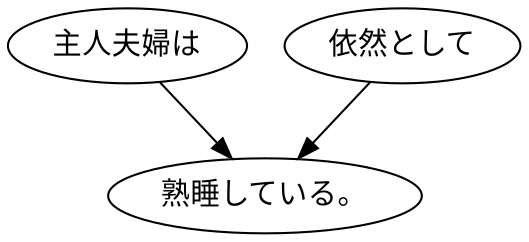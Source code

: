 digraph graph2857 {
	node0 [label="主人夫婦は"];
	node1 [label="依然として"];
	node2 [label="熟睡している。"];
	node0 -> node2;
	node1 -> node2;
}
